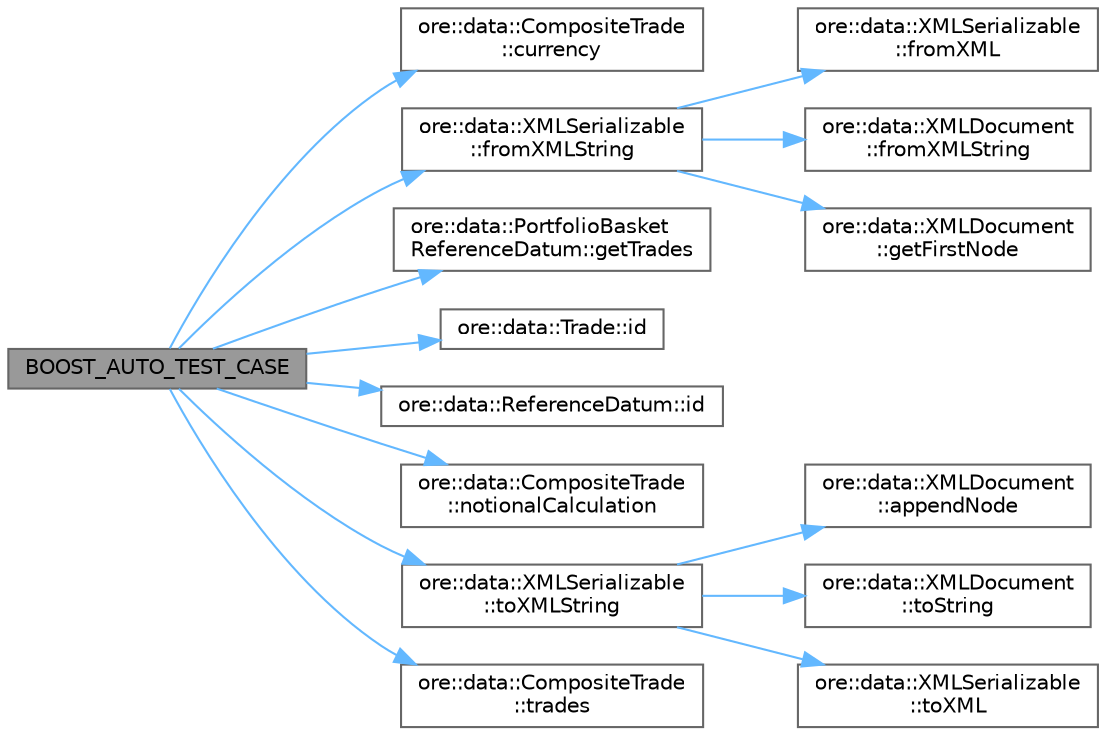 digraph "BOOST_AUTO_TEST_CASE"
{
 // INTERACTIVE_SVG=YES
 // LATEX_PDF_SIZE
  bgcolor="transparent";
  edge [fontname=Helvetica,fontsize=10,labelfontname=Helvetica,labelfontsize=10];
  node [fontname=Helvetica,fontsize=10,shape=box,height=0.2,width=0.4];
  rankdir="LR";
  Node1 [label="BOOST_AUTO_TEST_CASE",height=0.2,width=0.4,color="gray40", fillcolor="grey60", style="filled", fontcolor="black",tooltip=" "];
  Node1 -> Node2 [color="steelblue1",style="solid"];
  Node2 [label="ore::data::CompositeTrade\l::currency",height=0.2,width=0.4,color="grey40", fillcolor="white", style="filled",URL="$classore_1_1data_1_1_composite_trade.html#a14dac022d83c5fa9597e6344199a41b6",tooltip=" "];
  Node1 -> Node3 [color="steelblue1",style="solid"];
  Node3 [label="ore::data::XMLSerializable\l::fromXMLString",height=0.2,width=0.4,color="grey40", fillcolor="white", style="filled",URL="$classore_1_1data_1_1_x_m_l_serializable.html#a449d65e6ed48eaecaf0a055dab61ebd3",tooltip="Parse from XML string."];
  Node3 -> Node4 [color="steelblue1",style="solid"];
  Node4 [label="ore::data::XMLSerializable\l::fromXML",height=0.2,width=0.4,color="grey40", fillcolor="white", style="filled",URL="$classore_1_1data_1_1_x_m_l_serializable.html#a52f896048a4e04b36fcfc8fa3de6a9b4",tooltip=" "];
  Node3 -> Node5 [color="steelblue1",style="solid"];
  Node5 [label="ore::data::XMLDocument\l::fromXMLString",height=0.2,width=0.4,color="grey40", fillcolor="white", style="filled",URL="$classore_1_1data_1_1_x_m_l_document.html#acc30bd0f5b952978558a02ee60a952e8",tooltip="load a document from a hard-coded string"];
  Node3 -> Node6 [color="steelblue1",style="solid"];
  Node6 [label="ore::data::XMLDocument\l::getFirstNode",height=0.2,width=0.4,color="grey40", fillcolor="white", style="filled",URL="$classore_1_1data_1_1_x_m_l_document.html#adc51f551b19a2cabd09440c56d4119d6",tooltip=" "];
  Node1 -> Node7 [color="steelblue1",style="solid"];
  Node7 [label="ore::data::PortfolioBasket\lReferenceDatum::getTrades",height=0.2,width=0.4,color="grey40", fillcolor="white", style="filled",URL="$classore_1_1data_1_1_portfolio_basket_reference_datum.html#af2fc6cd41e746a1a6ed678511f0d76fd",tooltip=" "];
  Node1 -> Node8 [color="steelblue1",style="solid"];
  Node8 [label="ore::data::Trade::id",height=0.2,width=0.4,color="grey40", fillcolor="white", style="filled",URL="$classore_1_1data_1_1_trade.html#a87ddb3c71e81046ae19c4bf5949b178a",tooltip="Set the trade id."];
  Node1 -> Node9 [color="steelblue1",style="solid"];
  Node9 [label="ore::data::ReferenceDatum::id",height=0.2,width=0.4,color="grey40", fillcolor="white", style="filled",URL="$classore_1_1data_1_1_reference_datum.html#a2afbfe390842c04d4a063889cee1b543",tooltip=" "];
  Node1 -> Node10 [color="steelblue1",style="solid"];
  Node10 [label="ore::data::CompositeTrade\l::notionalCalculation",height=0.2,width=0.4,color="grey40", fillcolor="white", style="filled",URL="$classore_1_1data_1_1_composite_trade.html#a9ea438ffcfa6e52e334c306687cd8795",tooltip=" "];
  Node1 -> Node11 [color="steelblue1",style="solid"];
  Node11 [label="ore::data::XMLSerializable\l::toXMLString",height=0.2,width=0.4,color="grey40", fillcolor="white", style="filled",URL="$classore_1_1data_1_1_x_m_l_serializable.html#a3e09bde0f950d4f2ad9e103f478d326a",tooltip="Parse from XML string."];
  Node11 -> Node12 [color="steelblue1",style="solid"];
  Node12 [label="ore::data::XMLDocument\l::appendNode",height=0.2,width=0.4,color="grey40", fillcolor="white", style="filled",URL="$classore_1_1data_1_1_x_m_l_document.html#a079b7b275c5d8cd0b3aef9dd8c29b5ae",tooltip=" "];
  Node11 -> Node13 [color="steelblue1",style="solid"];
  Node13 [label="ore::data::XMLDocument\l::toString",height=0.2,width=0.4,color="grey40", fillcolor="white", style="filled",URL="$classore_1_1data_1_1_x_m_l_document.html#a133cf5030cda633035ca97147356f2f9",tooltip="return the XML Document as a string."];
  Node11 -> Node14 [color="steelblue1",style="solid"];
  Node14 [label="ore::data::XMLSerializable\l::toXML",height=0.2,width=0.4,color="grey40", fillcolor="white", style="filled",URL="$classore_1_1data_1_1_x_m_l_serializable.html#a4cf70c725082d0b33600be4bcc2007f5",tooltip=" "];
  Node1 -> Node15 [color="steelblue1",style="solid"];
  Node15 [label="ore::data::CompositeTrade\l::trades",height=0.2,width=0.4,color="grey40", fillcolor="white", style="filled",URL="$classore_1_1data_1_1_composite_trade.html#a52550426858b51cfda2a2cd8f922cddd",tooltip=" "];
}
